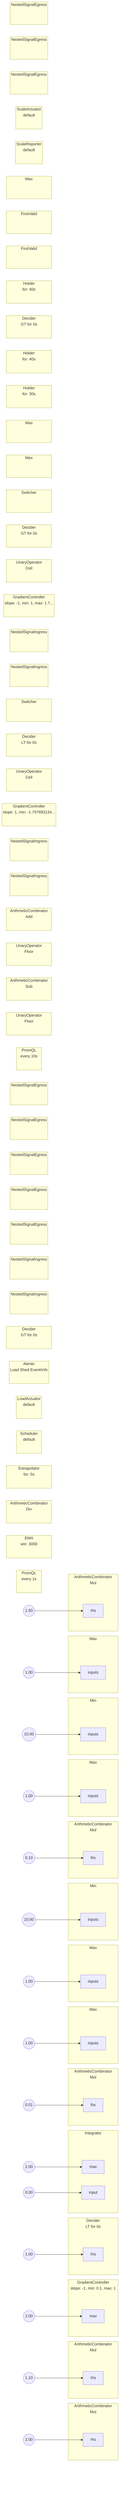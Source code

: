 flowchart LR
subgraph root.0[<center>PromQL<br/>every 1s</center>]
subgraph root.0_outports[ ]
style root.0_outports fill:none,stroke:none
end
end
FakeConstant0((2.00))
FakeConstant0 --> root.1rhs
subgraph root.1[<center>ArithmeticCombinator<br/>Mul</center>]
subgraph root.1_inports[ ]
style root.1_inports fill:none,stroke:none
root.1rhs[rhs]
end
subgraph root.1_outports[ ]
style root.1_outports fill:none,stroke:none
end
end
FakeConstant1((1.10))
FakeConstant1 --> root.2rhs
subgraph root.2[<center>ArithmeticCombinator<br/>Mul</center>]
subgraph root.2_inports[ ]
style root.2_inports fill:none,stroke:none
root.2rhs[rhs]
end
subgraph root.2_outports[ ]
style root.2_outports fill:none,stroke:none
end
end
subgraph root.3[<center>EMA<br/>win: 3000</center>]
subgraph root.3_inports[ ]
style root.3_inports fill:none,stroke:none
end
subgraph root.3_outports[ ]
style root.3_outports fill:none,stroke:none
end
end
subgraph root.4.0[<center>ArithmeticCombinator<br/>Div</center>]
subgraph root.4.0_inports[ ]
style root.4.0_inports fill:none,stroke:none
end
subgraph root.4.0_outports[ ]
style root.4.0_outports fill:none,stroke:none
end
end
FakeConstant2((2.00))
FakeConstant2 --> root.4.1max
subgraph root.4.1[<center>GradientController<br/>slope: -1, min: 0.1, max: 1</center>]
subgraph root.4.1_inports[ ]
style root.4.1_inports fill:none,stroke:none
root.4.1max[max]
end
subgraph root.4.1_outports[ ]
style root.4.1_outports fill:none,stroke:none
end
end
subgraph root.4.2[<center>Extrapolator<br/>for: 5s</center>]
subgraph root.4.2_inports[ ]
style root.4.2_inports fill:none,stroke:none
end
subgraph root.4.2_outports[ ]
style root.4.2_outports fill:none,stroke:none
end
end
subgraph root.4.3.Scheduler[<center>Scheduler<br/>default</center>]
subgraph root.4.3.Scheduler_outports[ ]
style root.4.3.Scheduler_outports fill:none,stroke:none
end
end
subgraph root.4.3..LoadActuator[<center>LoadActuator<br/>default</center>]
subgraph root.4.3..LoadActuator_inports[ ]
style root.4.3..LoadActuator_inports fill:none,stroke:none
end
end
FakeConstant3((1.00))
FakeConstant3 --> root.4.4rhs
subgraph root.4.4[<center>Decider<br/>LT for 0s</center>]
subgraph root.4.4_inports[ ]
style root.4.4_inports fill:none,stroke:none
root.4.4rhs[rhs]
end
subgraph root.4.4_outports[ ]
style root.4.4_outports fill:none,stroke:none
end
end
subgraph root.4.5[<center>Alerter<br/>Load Shed Event/info</center>]
subgraph root.4.5_inports[ ]
style root.4.5_inports fill:none,stroke:none
end
end
subgraph root.4.6[<center>Decider<br/>GT for 0s</center>]
subgraph root.4.6_inports[ ]
style root.4.6_inports fill:none,stroke:none
end
subgraph root.4.6_outports[ ]
style root.4.6_outports fill:none,stroke:none
end
end
FakeConstant4((2.00))
FakeConstant4 --> root.4.7max
FakeConstant5((0.00))
FakeConstant5 --> root.4.7input
subgraph root.4.7[Integrator]
subgraph root.4.7_inports[ ]
style root.4.7_inports fill:none,stroke:none
root.4.7max[max]
root.4.7input[input]
end
subgraph root.4.7_outports[ ]
style root.4.7_outports fill:none,stroke:none
end
end
subgraph root.4.8[NestedSignalIngress]
subgraph root.4.8_outports[ ]
style root.4.8_outports fill:none,stroke:none
end
end
subgraph root.4.9[NestedSignalIngress]
subgraph root.4.9_outports[ ]
style root.4.9_outports fill:none,stroke:none
end
end
subgraph root.4.10[NestedSignalEgress]
subgraph root.4.10_inports[ ]
style root.4.10_inports fill:none,stroke:none
end
end
subgraph root.4.11[NestedSignalEgress]
subgraph root.4.11_inports[ ]
style root.4.11_inports fill:none,stroke:none
end
end
subgraph root.4.12[NestedSignalEgress]
subgraph root.4.12_inports[ ]
style root.4.12_inports fill:none,stroke:none
end
end
subgraph root.4.13[NestedSignalEgress]
subgraph root.4.13_inports[ ]
style root.4.13_inports fill:none,stroke:none
end
end
subgraph root.4.14[NestedSignalEgress]
subgraph root.4.14_inports[ ]
style root.4.14_inports fill:none,stroke:none
end
end
subgraph root.5[<center>PromQL<br/>every 10s</center>]
subgraph root.5_outports[ ]
style root.5_outports fill:none,stroke:none
end
end
FakeConstant6((0.01))
FakeConstant6 --> root.6.0lhs
subgraph root.6.0[<center>ArithmeticCombinator<br/>Mul</center>]
subgraph root.6.0_inports[ ]
style root.6.0_inports fill:none,stroke:none
root.6.0lhs[lhs]
end
subgraph root.6.0_outports[ ]
style root.6.0_outports fill:none,stroke:none
end
end
subgraph root.6.1[<center>UnaryOperator<br/>Floor</center>]
subgraph root.6.1_inports[ ]
style root.6.1_inports fill:none,stroke:none
end
subgraph root.6.1_outports[ ]
style root.6.1_outports fill:none,stroke:none
end
end
FakeConstant7((1.00))
FakeConstant7 --> root.6.2inputs
subgraph root.6.2[Max]
subgraph root.6.2_inports[ ]
style root.6.2_inports fill:none,stroke:none
root.6.2inputs[inputs]
end
subgraph root.6.2_outports[ ]
style root.6.2_outports fill:none,stroke:none
end
end
subgraph root.6.3[<center>ArithmeticCombinator<br/>Sub</center>]
subgraph root.6.3_inports[ ]
style root.6.3_inports fill:none,stroke:none
end
subgraph root.6.3_outports[ ]
style root.6.3_outports fill:none,stroke:none
end
end
FakeConstant8((1.00))
FakeConstant8 --> root.6.4inputs
subgraph root.6.4[Max]
subgraph root.6.4_inports[ ]
style root.6.4_inports fill:none,stroke:none
root.6.4inputs[inputs]
end
subgraph root.6.4_outports[ ]
style root.6.4_outports fill:none,stroke:none
end
end
FakeConstant9((10.00))
FakeConstant9 --> root.6.5inputs
subgraph root.6.5[Min]
subgraph root.6.5_inports[ ]
style root.6.5_inports fill:none,stroke:none
root.6.5inputs[inputs]
end
subgraph root.6.5_outports[ ]
style root.6.5_outports fill:none,stroke:none
end
end
FakeConstant10((0.10))
FakeConstant10 --> root.6.6lhs
subgraph root.6.6[<center>ArithmeticCombinator<br/>Mul</center>]
subgraph root.6.6_inports[ ]
style root.6.6_inports fill:none,stroke:none
root.6.6lhs[lhs]
end
subgraph root.6.6_outports[ ]
style root.6.6_outports fill:none,stroke:none
end
end
subgraph root.6.7[<center>UnaryOperator<br/>Floor</center>]
subgraph root.6.7_inports[ ]
style root.6.7_inports fill:none,stroke:none
end
subgraph root.6.7_outports[ ]
style root.6.7_outports fill:none,stroke:none
end
end
FakeConstant11((1.00))
FakeConstant11 --> root.6.8inputs
subgraph root.6.8[Max]
subgraph root.6.8_inports[ ]
style root.6.8_inports fill:none,stroke:none
root.6.8inputs[inputs]
end
subgraph root.6.8_outports[ ]
style root.6.8_outports fill:none,stroke:none
end
end
subgraph root.6.9[<center>ArithmeticCombinator<br/>Add</center>]
subgraph root.6.9_inports[ ]
style root.6.9_inports fill:none,stroke:none
end
subgraph root.6.9_outports[ ]
style root.6.9_outports fill:none,stroke:none
end
end
FakeConstant12((10.00))
FakeConstant12 --> root.6.10inputs
subgraph root.6.10[Min]
subgraph root.6.10_inports[ ]
style root.6.10_inports fill:none,stroke:none
root.6.10inputs[inputs]
end
subgraph root.6.10_outports[ ]
style root.6.10_outports fill:none,stroke:none
end
end
FakeConstant13((1.00))
FakeConstant13 --> root.6.11inputs
subgraph root.6.11[Max]
subgraph root.6.11_inports[ ]
style root.6.11_inports fill:none,stroke:none
root.6.11inputs[inputs]
end
subgraph root.6.11_outports[ ]
style root.6.11_outports fill:none,stroke:none
end
end
subgraph root.6.12[NestedSignalIngress]
subgraph root.6.12_outports[ ]
style root.6.12_outports fill:none,stroke:none
end
end
subgraph root.6.13[NestedSignalIngress]
subgraph root.6.13_outports[ ]
style root.6.13_outports fill:none,stroke:none
end
end
subgraph root.6.14[<center>GradientController<br/>slope: 1, min: -1.797693134...</center>]
subgraph root.6.14_inports[ ]
style root.6.14_inports fill:none,stroke:none
end
subgraph root.6.14_outports[ ]
style root.6.14_outports fill:none,stroke:none
end
end
subgraph root.6.15[<center>UnaryOperator<br/>Ceil</center>]
subgraph root.6.15_inports[ ]
style root.6.15_inports fill:none,stroke:none
end
subgraph root.6.15_outports[ ]
style root.6.15_outports fill:none,stroke:none
end
end
subgraph root.6.16[<center>Decider<br/>LT for 0s</center>]
subgraph root.6.16_inports[ ]
style root.6.16_inports fill:none,stroke:none
end
subgraph root.6.16_outports[ ]
style root.6.16_outports fill:none,stroke:none
end
end
subgraph root.6.17[Switcher]
subgraph root.6.17_inports[ ]
style root.6.17_inports fill:none,stroke:none
end
subgraph root.6.17_outports[ ]
style root.6.17_outports fill:none,stroke:none
end
end
subgraph root.6.18[NestedSignalIngress]
subgraph root.6.18_outports[ ]
style root.6.18_outports fill:none,stroke:none
end
end
subgraph root.6.19[NestedSignalIngress]
subgraph root.6.19_outports[ ]
style root.6.19_outports fill:none,stroke:none
end
end
subgraph root.6.20[<center>GradientController<br/>slope: -1, min: 1, max: 1.7...</center>]
subgraph root.6.20_inports[ ]
style root.6.20_inports fill:none,stroke:none
end
subgraph root.6.20_outports[ ]
style root.6.20_outports fill:none,stroke:none
end
end
subgraph root.6.21[<center>UnaryOperator<br/>Ceil</center>]
subgraph root.6.21_inports[ ]
style root.6.21_inports fill:none,stroke:none
end
subgraph root.6.21_outports[ ]
style root.6.21_outports fill:none,stroke:none
end
end
subgraph root.6.22[<center>Decider<br/>GT for 0s</center>]
subgraph root.6.22_inports[ ]
style root.6.22_inports fill:none,stroke:none
end
subgraph root.6.22_outports[ ]
style root.6.22_outports fill:none,stroke:none
end
end
subgraph root.6.23[Switcher]
subgraph root.6.23_inports[ ]
style root.6.23_inports fill:none,stroke:none
end
subgraph root.6.23_outports[ ]
style root.6.23_outports fill:none,stroke:none
end
end
subgraph root.6.24[Max]
subgraph root.6.24_inports[ ]
style root.6.24_inports fill:none,stroke:none
end
subgraph root.6.24_outports[ ]
style root.6.24_outports fill:none,stroke:none
end
end
subgraph root.6.25[Max]
subgraph root.6.25_inports[ ]
style root.6.25_inports fill:none,stroke:none
end
subgraph root.6.25_outports[ ]
style root.6.25_outports fill:none,stroke:none
end
end
subgraph root.6.26[<center>Holder<br/>for: 30s</center>]
subgraph root.6.26_inports[ ]
style root.6.26_inports fill:none,stroke:none
end
subgraph root.6.26_outports[ ]
style root.6.26_outports fill:none,stroke:none
end
end
subgraph root.6.27[<center>Holder<br/>for: 40s</center>]
subgraph root.6.27_inports[ ]
style root.6.27_inports fill:none,stroke:none
end
subgraph root.6.27_outports[ ]
style root.6.27_outports fill:none,stroke:none
end
end
FakeConstant14((1.50))
FakeConstant14 --> root.6.28rhs
subgraph root.6.28[<center>ArithmeticCombinator<br/>Mul</center>]
subgraph root.6.28_inports[ ]
style root.6.28_inports fill:none,stroke:none
root.6.28rhs[rhs]
end
subgraph root.6.28_outports[ ]
style root.6.28_outports fill:none,stroke:none
end
end
subgraph root.6.29[<center>Decider<br/>GT for 0s</center>]
subgraph root.6.29_inports[ ]
style root.6.29_inports fill:none,stroke:none
end
subgraph root.6.29_outports[ ]
style root.6.29_outports fill:none,stroke:none
end
end
subgraph root.6.30[<center>Holder<br/>for: 40s</center>]
subgraph root.6.30_inports[ ]
style root.6.30_inports fill:none,stroke:none
end
subgraph root.6.30_outports[ ]
style root.6.30_outports fill:none,stroke:none
end
end
subgraph root.6.31[FirstValid]
subgraph root.6.31_inports[ ]
style root.6.31_inports fill:none,stroke:none
end
subgraph root.6.31_outports[ ]
style root.6.31_outports fill:none,stroke:none
end
end
subgraph root.6.32[FirstValid]
subgraph root.6.32_inports[ ]
style root.6.32_inports fill:none,stroke:none
end
subgraph root.6.32_outports[ ]
style root.6.32_outports fill:none,stroke:none
end
end
subgraph root.6.33[Max]
subgraph root.6.33_inports[ ]
style root.6.33_inports fill:none,stroke:none
end
subgraph root.6.33_outports[ ]
style root.6.33_outports fill:none,stroke:none
end
end
subgraph root.6.34.ScaleReporter[<center>ScaleReporter<br/>default</center>]
subgraph root.6.34.ScaleReporter_outports[ ]
style root.6.34.ScaleReporter_outports fill:none,stroke:none
end
end
subgraph root.6.34.ScaleActuator[<center>ScaleActuator<br/>default</center>]
subgraph root.6.34.ScaleActuator_inports[ ]
style root.6.34.ScaleActuator_inports fill:none,stroke:none
end
end
subgraph root.6.35[NestedSignalEgress]
subgraph root.6.35_inports[ ]
style root.6.35_inports fill:none,stroke:none
end
end
subgraph root.6.36[NestedSignalEgress]
subgraph root.6.36_inports[ ]
style root.6.36_inports fill:none,stroke:none
end
end
subgraph root.6.37[NestedSignalEgress]
subgraph root.6.37_inports[ ]
style root.6.37_inports fill:none,stroke:none
end
end